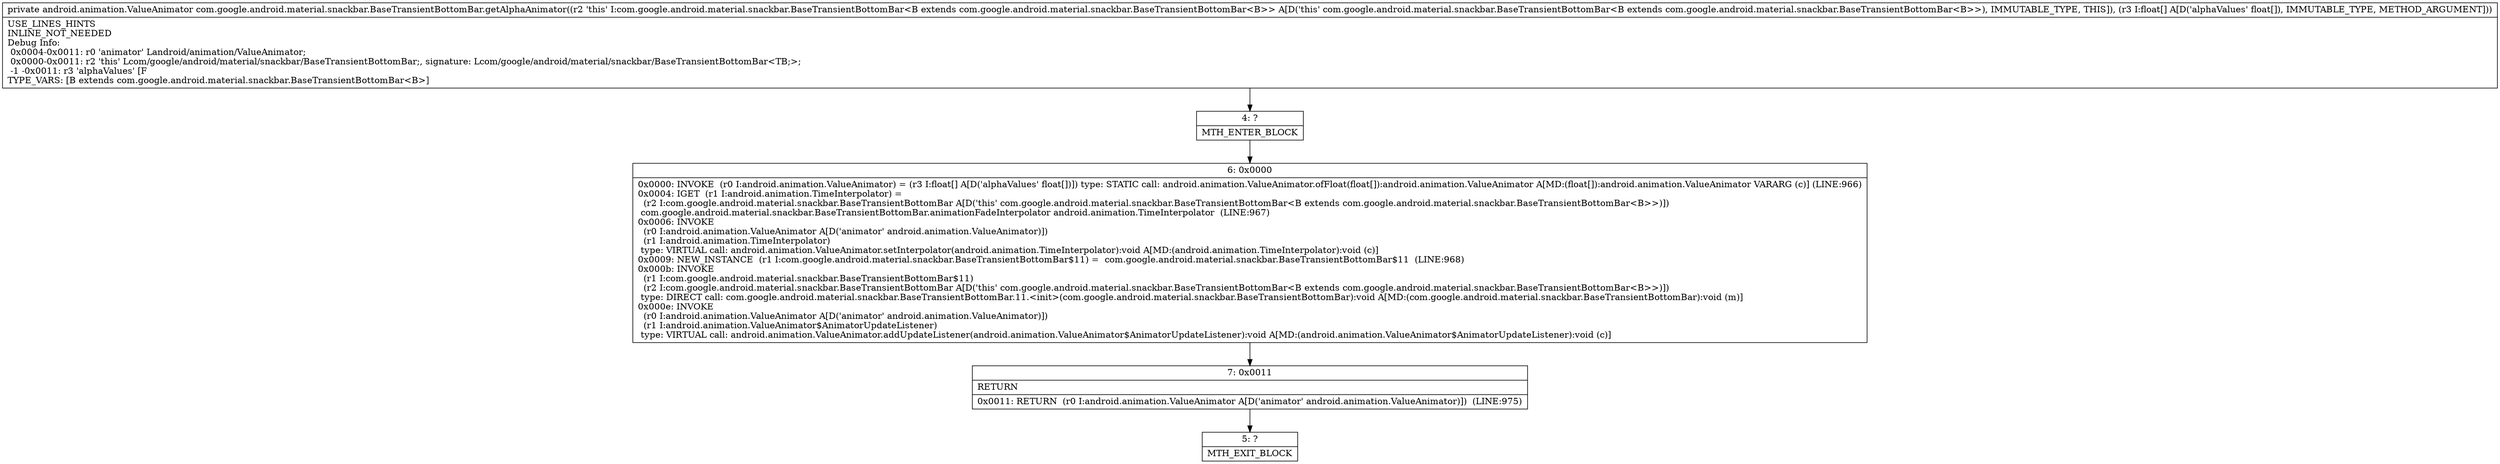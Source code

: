 digraph "CFG forcom.google.android.material.snackbar.BaseTransientBottomBar.getAlphaAnimator([F)Landroid\/animation\/ValueAnimator;" {
Node_4 [shape=record,label="{4\:\ ?|MTH_ENTER_BLOCK\l}"];
Node_6 [shape=record,label="{6\:\ 0x0000|0x0000: INVOKE  (r0 I:android.animation.ValueAnimator) = (r3 I:float[] A[D('alphaValues' float[])]) type: STATIC call: android.animation.ValueAnimator.ofFloat(float[]):android.animation.ValueAnimator A[MD:(float[]):android.animation.ValueAnimator VARARG (c)] (LINE:966)\l0x0004: IGET  (r1 I:android.animation.TimeInterpolator) = \l  (r2 I:com.google.android.material.snackbar.BaseTransientBottomBar A[D('this' com.google.android.material.snackbar.BaseTransientBottomBar\<B extends com.google.android.material.snackbar.BaseTransientBottomBar\<B\>\>)])\l com.google.android.material.snackbar.BaseTransientBottomBar.animationFadeInterpolator android.animation.TimeInterpolator  (LINE:967)\l0x0006: INVOKE  \l  (r0 I:android.animation.ValueAnimator A[D('animator' android.animation.ValueAnimator)])\l  (r1 I:android.animation.TimeInterpolator)\l type: VIRTUAL call: android.animation.ValueAnimator.setInterpolator(android.animation.TimeInterpolator):void A[MD:(android.animation.TimeInterpolator):void (c)]\l0x0009: NEW_INSTANCE  (r1 I:com.google.android.material.snackbar.BaseTransientBottomBar$11) =  com.google.android.material.snackbar.BaseTransientBottomBar$11  (LINE:968)\l0x000b: INVOKE  \l  (r1 I:com.google.android.material.snackbar.BaseTransientBottomBar$11)\l  (r2 I:com.google.android.material.snackbar.BaseTransientBottomBar A[D('this' com.google.android.material.snackbar.BaseTransientBottomBar\<B extends com.google.android.material.snackbar.BaseTransientBottomBar\<B\>\>)])\l type: DIRECT call: com.google.android.material.snackbar.BaseTransientBottomBar.11.\<init\>(com.google.android.material.snackbar.BaseTransientBottomBar):void A[MD:(com.google.android.material.snackbar.BaseTransientBottomBar):void (m)]\l0x000e: INVOKE  \l  (r0 I:android.animation.ValueAnimator A[D('animator' android.animation.ValueAnimator)])\l  (r1 I:android.animation.ValueAnimator$AnimatorUpdateListener)\l type: VIRTUAL call: android.animation.ValueAnimator.addUpdateListener(android.animation.ValueAnimator$AnimatorUpdateListener):void A[MD:(android.animation.ValueAnimator$AnimatorUpdateListener):void (c)]\l}"];
Node_7 [shape=record,label="{7\:\ 0x0011|RETURN\l|0x0011: RETURN  (r0 I:android.animation.ValueAnimator A[D('animator' android.animation.ValueAnimator)])  (LINE:975)\l}"];
Node_5 [shape=record,label="{5\:\ ?|MTH_EXIT_BLOCK\l}"];
MethodNode[shape=record,label="{private android.animation.ValueAnimator com.google.android.material.snackbar.BaseTransientBottomBar.getAlphaAnimator((r2 'this' I:com.google.android.material.snackbar.BaseTransientBottomBar\<B extends com.google.android.material.snackbar.BaseTransientBottomBar\<B\>\> A[D('this' com.google.android.material.snackbar.BaseTransientBottomBar\<B extends com.google.android.material.snackbar.BaseTransientBottomBar\<B\>\>), IMMUTABLE_TYPE, THIS]), (r3 I:float[] A[D('alphaValues' float[]), IMMUTABLE_TYPE, METHOD_ARGUMENT]))  | USE_LINES_HINTS\lINLINE_NOT_NEEDED\lDebug Info:\l  0x0004\-0x0011: r0 'animator' Landroid\/animation\/ValueAnimator;\l  0x0000\-0x0011: r2 'this' Lcom\/google\/android\/material\/snackbar\/BaseTransientBottomBar;, signature: Lcom\/google\/android\/material\/snackbar\/BaseTransientBottomBar\<TB;\>;\l  \-1 \-0x0011: r3 'alphaValues' [F\lTYPE_VARS: [B extends com.google.android.material.snackbar.BaseTransientBottomBar\<B\>]\l}"];
MethodNode -> Node_4;Node_4 -> Node_6;
Node_6 -> Node_7;
Node_7 -> Node_5;
}

